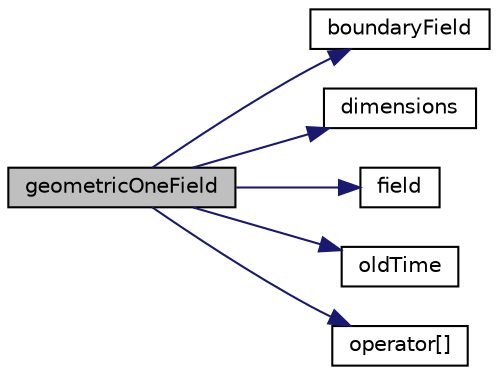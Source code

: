 digraph "geometricOneField"
{
  bgcolor="transparent";
  edge [fontname="Helvetica",fontsize="10",labelfontname="Helvetica",labelfontsize="10"];
  node [fontname="Helvetica",fontsize="10",shape=record];
  rankdir="LR";
  Node1 [label="geometricOneField",height=0.2,width=0.4,color="black", fillcolor="grey75", style="filled", fontcolor="black"];
  Node1 -> Node2 [color="midnightblue",fontsize="10",style="solid",fontname="Helvetica"];
  Node2 [label="boundaryField",height=0.2,width=0.4,color="black",URL="$a00925.html#a60175205d7d61d556c24c1f4d622ace9"];
  Node1 -> Node3 [color="midnightblue",fontsize="10",style="solid",fontname="Helvetica"];
  Node3 [label="dimensions",height=0.2,width=0.4,color="black",URL="$a00925.html#a6098093e7de06370342a85cfae8b31f5"];
  Node1 -> Node4 [color="midnightblue",fontsize="10",style="solid",fontname="Helvetica"];
  Node4 [label="field",height=0.2,width=0.4,color="black",URL="$a00925.html#a90b2410a27092cda408590eaa3b57f8c"];
  Node1 -> Node5 [color="midnightblue",fontsize="10",style="solid",fontname="Helvetica"];
  Node5 [label="oldTime",height=0.2,width=0.4,color="black",URL="$a00925.html#a823ac6ba0c0d49bda81266c19c9537d7"];
  Node1 -> Node6 [color="midnightblue",fontsize="10",style="solid",fontname="Helvetica"];
  Node6 [label="operator[]",height=0.2,width=0.4,color="black",URL="$a00925.html#afdc125a3e134c09fa1972ac7d0d24a65"];
}

